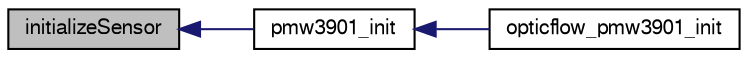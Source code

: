 digraph "initializeSensor"
{
  edge [fontname="FreeSans",fontsize="10",labelfontname="FreeSans",labelfontsize="10"];
  node [fontname="FreeSans",fontsize="10",shape=record];
  rankdir="LR";
  Node1 [label="initializeSensor",height=0.2,width=0.4,color="black", fillcolor="grey75", style="filled", fontcolor="black"];
  Node1 -> Node2 [dir="back",color="midnightblue",fontsize="10",style="solid",fontname="FreeSans"];
  Node2 [label="pmw3901_init",height=0.2,width=0.4,color="black", fillcolor="white", style="filled",URL="$pmw3901_8h.html#a6ff7c43870ae10d9f4dcab7a638b0943"];
  Node2 -> Node3 [dir="back",color="midnightblue",fontsize="10",style="solid",fontname="FreeSans"];
  Node3 [label="opticflow_pmw3901_init",height=0.2,width=0.4,color="black", fillcolor="white", style="filled",URL="$opticflow__pmw3901_8h.html#a2322e65a95d068baae9381aace2519ee"];
}
